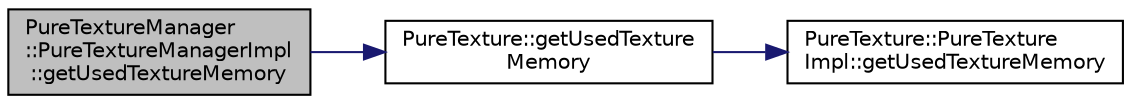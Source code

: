 digraph "PureTextureManager::PureTextureManagerImpl::getUsedTextureMemory"
{
 // LATEX_PDF_SIZE
  edge [fontname="Helvetica",fontsize="10",labelfontname="Helvetica",labelfontsize="10"];
  node [fontname="Helvetica",fontsize="10",shape=record];
  rankdir="LR";
  Node1 [label="PureTextureManager\l::PureTextureManagerImpl\l::getUsedTextureMemory",height=0.2,width=0.4,color="black", fillcolor="grey75", style="filled", fontcolor="black",tooltip=" "];
  Node1 -> Node2 [color="midnightblue",fontsize="10",style="solid",fontname="Helvetica"];
  Node2 [label="PureTexture::getUsedTexture\lMemory",height=0.2,width=0.4,color="black", fillcolor="white", style="filled",URL="$class_pure_texture.html#a15b638cb6f14feb642202c97a3baa57e",tooltip="Gets the amount of VRAM allocated (considering compression, MIP mapping, etc...)."];
  Node2 -> Node3 [color="midnightblue",fontsize="10",style="solid",fontname="Helvetica"];
  Node3 [label="PureTexture::PureTexture\lImpl::getUsedTextureMemory",height=0.2,width=0.4,color="black", fillcolor="white", style="filled",URL="$class_pure_texture_1_1_pure_texture_impl.html#abfa9e8c011b79b813367d9eada0020e1",tooltip=" "];
}
